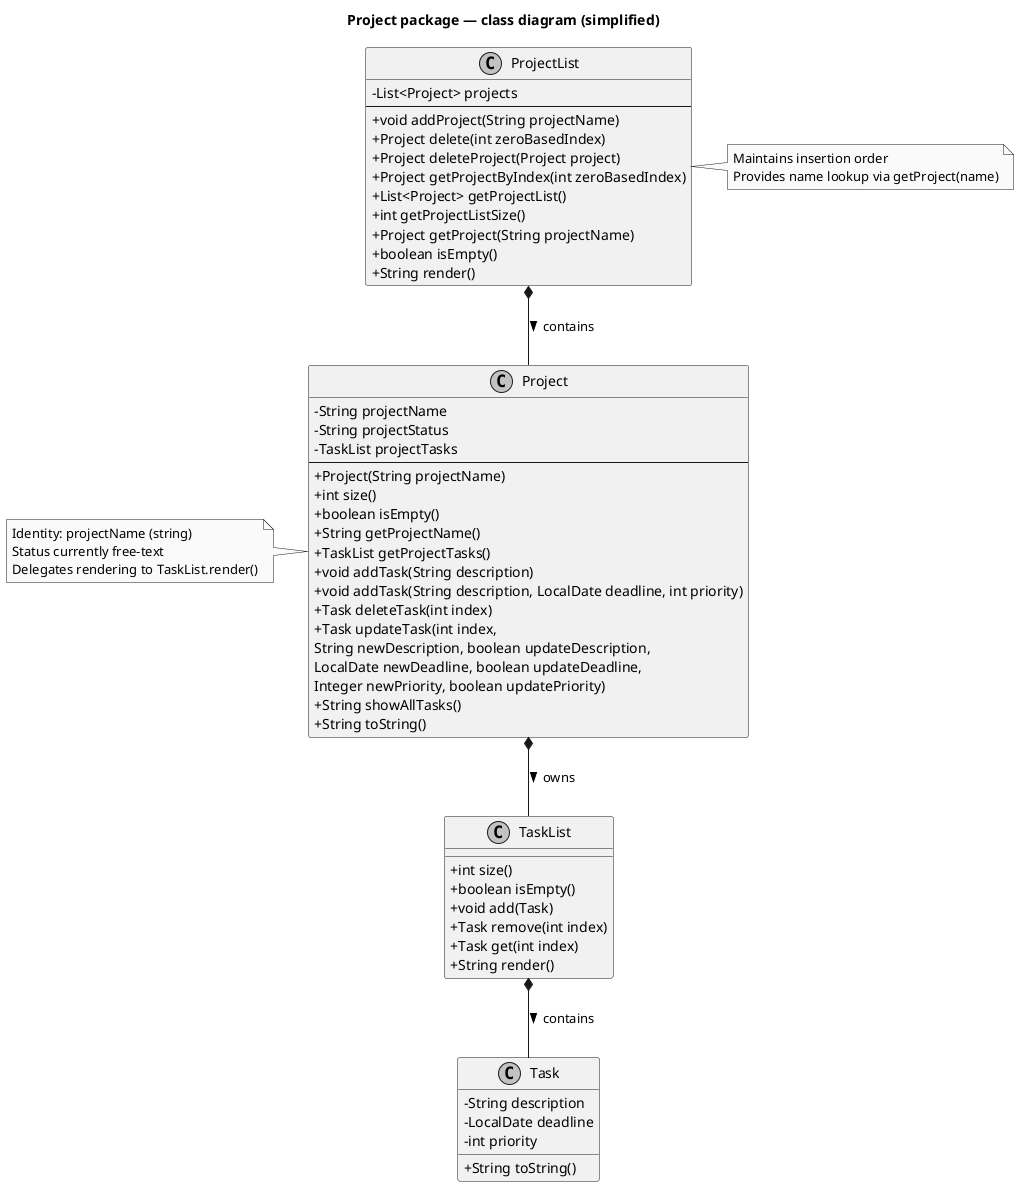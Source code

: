 @startuml ProjectClassDiagram
title Project package — class diagram (simplified)

skinparam classAttributeIconSize 0
skinparam shadowing false
skinparam monochrome true

class Project {
  - String projectName
  - String projectStatus
  - TaskList projectTasks
  --
  + Project(String projectName)
  + int size()
  + boolean isEmpty()
  + String getProjectName()
  + TaskList getProjectTasks()
  + void addTask(String description)
  + void addTask(String description, LocalDate deadline, int priority)
  + Task deleteTask(int index)
  + Task updateTask(int index,
      String newDescription, boolean updateDescription,
      LocalDate newDeadline, boolean updateDeadline,
      Integer newPriority, boolean updatePriority)
  + String showAllTasks()
  + String toString()
}

class ProjectList {
  - List<Project> projects
  --
  + void addProject(String projectName)
  + Project delete(int zeroBasedIndex)
  + Project deleteProject(Project project)
  + Project getProjectByIndex(int zeroBasedIndex)
  + List<Project> getProjectList()
  + int getProjectListSize()
  + Project getProject(String projectName)
  + boolean isEmpty()
  + String render()
}

class TaskList {
  + int size()
  + boolean isEmpty()
  + void add(Task)
  + Task remove(int index)
  + Task get(int index)
  + String render()
}

class Task {
  - String description
  - LocalDate deadline
  - int priority
  + String toString()
}

' Relationships
ProjectList *-- Project : contains >
Project *-- TaskList : owns >
TaskList *-- Task : contains >

note left of Project
  Identity: projectName (string)
  Status currently free-text
  Delegates rendering to TaskList.render()
end note

note right of ProjectList
  Maintains insertion order
  Provides name lookup via getProject(name)
end note

@enduml
